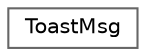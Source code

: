 digraph "Graphical Class Hierarchy"
{
 // LATEX_PDF_SIZE
  bgcolor="transparent";
  edge [fontname=Helvetica,fontsize=10,labelfontname=Helvetica,labelfontsize=10];
  node [fontname=Helvetica,fontsize=10,shape=box,height=0.2,width=0.4];
  rankdir="LR";
  Node0 [label="ToastMsg",height=0.2,width=0.4,color="grey40", fillcolor="white", style="filled",URL="$df/d0f/struct_toast_msg.html",tooltip=" "];
}
